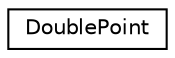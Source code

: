 digraph "Graphical Class Hierarchy"
{
 // LATEX_PDF_SIZE
  edge [fontname="Helvetica",fontsize="10",labelfontname="Helvetica",labelfontsize="10"];
  node [fontname="Helvetica",fontsize="10",shape=record];
  rankdir="LR";
  Node0 [label="DoublePoint",height=0.2,width=0.4,color="black", fillcolor="white", style="filled",URL="$classDoublePoint.html",tooltip=" "];
}
